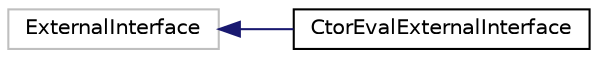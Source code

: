 digraph "Graphical Class Hierarchy"
{
  edge [fontname="Helvetica",fontsize="10",labelfontname="Helvetica",labelfontsize="10"];
  node [fontname="Helvetica",fontsize="10",shape=record];
  rankdir="LR";
  Node2615 [label="ExternalInterface",height=0.2,width=0.4,color="grey75", fillcolor="white", style="filled"];
  Node2615 -> Node0 [dir="back",color="midnightblue",fontsize="10",style="solid",fontname="Helvetica"];
  Node0 [label="CtorEvalExternalInterface",height=0.2,width=0.4,color="black", fillcolor="white", style="filled",URL="$struct_ctor_eval_external_interface.html"];
}
